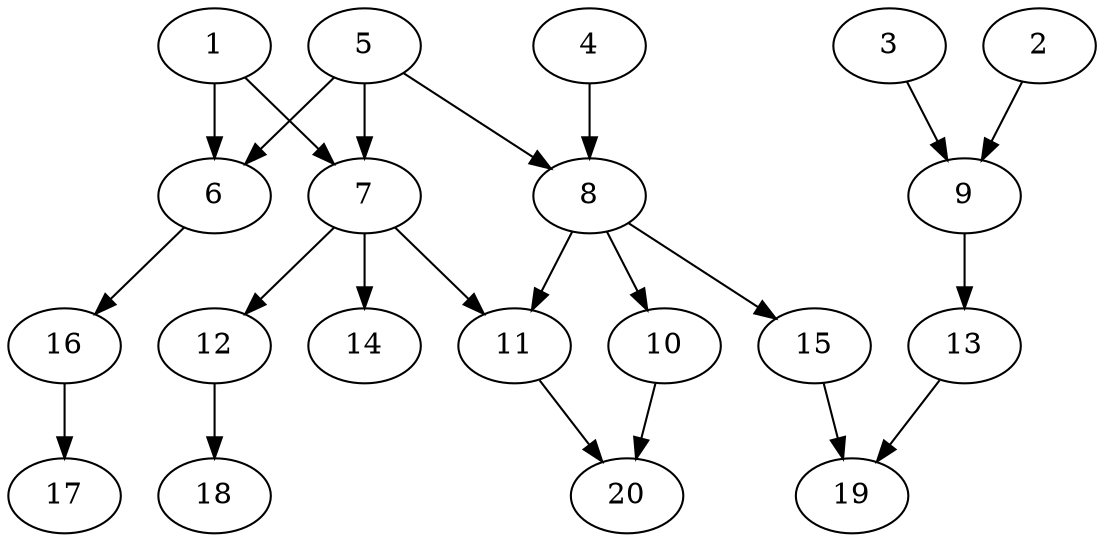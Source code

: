 // DAG automatically generated by daggen at Sat Jul 27 15:38:13 2019
// ./daggen --dot -n 20 --ccr 0.3 --fat 0.6 --regular 0.5 --density 0.4 --mindata 5242880 --maxdata 52428800 
digraph G {
  1 [size="150183253", alpha="0.09", expect_size="45054976"] 
  1 -> 6 [size ="45054976"]
  1 -> 7 [size ="45054976"]
  2 [size="24449707", alpha="0.04", expect_size="7334912"] 
  2 -> 9 [size ="7334912"]
  3 [size="163645440", alpha="0.10", expect_size="49093632"] 
  3 -> 9 [size ="49093632"]
  4 [size="30532267", alpha="0.14", expect_size="9159680"] 
  4 -> 8 [size ="9159680"]
  5 [size="158187520", alpha="0.10", expect_size="47456256"] 
  5 -> 6 [size ="47456256"]
  5 -> 7 [size ="47456256"]
  5 -> 8 [size ="47456256"]
  6 [size="141981013", alpha="0.16", expect_size="42594304"] 
  6 -> 16 [size ="42594304"]
  7 [size="54343680", alpha="0.09", expect_size="16303104"] 
  7 -> 11 [size ="16303104"]
  7 -> 12 [size ="16303104"]
  7 -> 14 [size ="16303104"]
  8 [size="58576213", alpha="0.11", expect_size="17572864"] 
  8 -> 10 [size ="17572864"]
  8 -> 11 [size ="17572864"]
  8 -> 15 [size ="17572864"]
  9 [size="44533760", alpha="0.11", expect_size="13360128"] 
  9 -> 13 [size ="13360128"]
  10 [size="117766827", alpha="0.06", expect_size="35330048"] 
  10 -> 20 [size ="35330048"]
  11 [size="157870080", alpha="0.01", expect_size="47361024"] 
  11 -> 20 [size ="47361024"]
  12 [size="69935787", alpha="0.17", expect_size="20980736"] 
  12 -> 18 [size ="20980736"]
  13 [size="98662400", alpha="0.05", expect_size="29598720"] 
  13 -> 19 [size ="29598720"]
  14 [size="18452480", alpha="0.18", expect_size="5535744"] 
  15 [size="127812267", alpha="0.17", expect_size="38343680"] 
  15 -> 19 [size ="38343680"]
  16 [size="49960960", alpha="0.20", expect_size="14988288"] 
  16 -> 17 [size ="14988288"]
  17 [size="20555093", alpha="0.18", expect_size="6166528"] 
  18 [size="93238613", alpha="0.11", expect_size="27971584"] 
  19 [size="19298987", alpha="0.11", expect_size="5789696"] 
  20 [size="104321707", alpha="0.15", expect_size="31296512"] 
}
